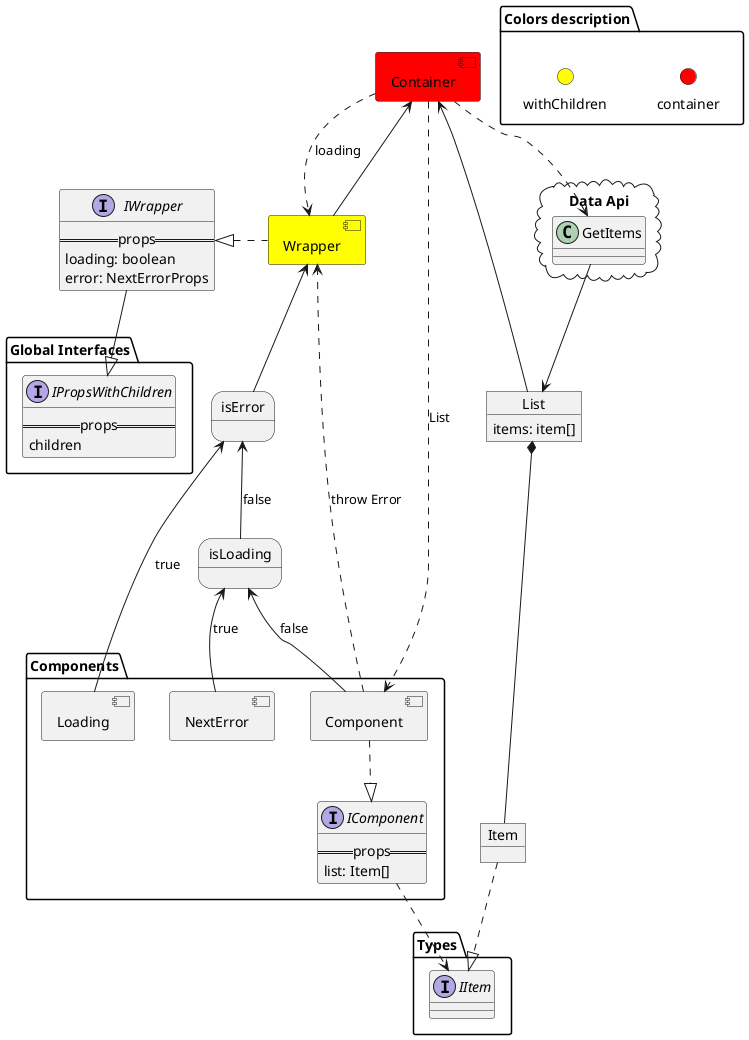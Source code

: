 @startuml
allowmixing
package "Colors description" {
  () container #red
  () withChildren #Yellow
}

package "Global Interfaces" {
  interface IPropsWithChildren {
    ==props==
    children
  }
}

package "Types" {
  interface IItem {}
}

cloud "Data Api" {
  class GetItems
}

object Item
  Item ..|> IItem

object List {
  items: item[]
}
List *-- Item

package "Components" {
  interface IComponent {
    ==props==
    list: Item[]
  }
    IComponent ..> IItem

  component Component
    Component ..|> IComponent

  component Loading
  component NextError
}

interface IWrapper {
==props==
loading: boolean
error: NextErrorProps
}
IWrapper --|> IPropsWithChildren

component Wrapper #Yellow
Wrapper .left.|> IWrapper
Component .right.> Wrapper : throw Error
state isError <<choice>>
Wrapper <-- isError
isError <-- Loading: true
state isLoading <<choice>>
isError <-- isLoading : false
isLoading <-- NextError : true
isLoading <-- Component : false

component Container #Red
Container ..> GetItems
Container ..> Wrapper : loading
Container <-- Wrapper
Container ..> Component : List
Container <-- List
GetItems --> List
@enduml